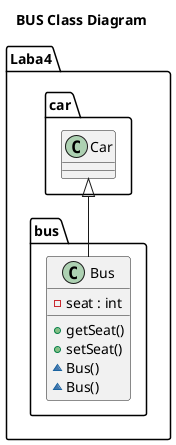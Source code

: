 @startuml

title BUS Class Diagram

  namespace Laba4 {
    namespace bus {
      class Bus {
          - seat : int
          + getSeat()
          + setSeat()
          ~ Bus()
          ~ Bus()
      }
    }
  }
    Laba4.bus.Bus -up-|> Laba4.car.Car

@enduml

